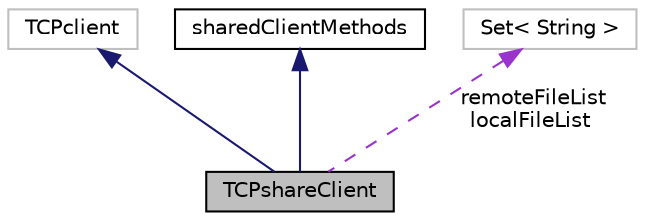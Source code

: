 digraph "TCPshareClient"
{
  edge [fontname="Helvetica",fontsize="10",labelfontname="Helvetica",labelfontsize="10"];
  node [fontname="Helvetica",fontsize="10",shape=record];
  Node1 [label="TCPshareClient",height=0.2,width=0.4,color="black", fillcolor="grey75", style="filled", fontcolor="black"];
  Node2 -> Node1 [dir="back",color="midnightblue",fontsize="10",style="solid",fontname="Helvetica"];
  Node2 [label="TCPclient",height=0.2,width=0.4,color="grey75", fillcolor="white", style="filled",tooltip="Klasa abstrakcyjna zawierająca wydmuszkę wymaganą do stworzenia klientaTCP. "];
  Node3 -> Node1 [dir="back",color="midnightblue",fontsize="10",style="solid",fontname="Helvetica"];
  Node3 [label="sharedClientMethods",height=0.2,width=0.4,color="black", fillcolor="white", style="filled",URL="$interfacesharedClientMethods.html",tooltip="Wymagana implementacja dla projektu TCP Client. "];
  Node4 -> Node1 [dir="back",color="darkorchid3",fontsize="10",style="dashed",label=" remoteFileList\nlocalFileList" ,fontname="Helvetica"];
  Node4 [label="Set\< String \>",height=0.2,width=0.4,color="grey75", fillcolor="white", style="filled"];
}
